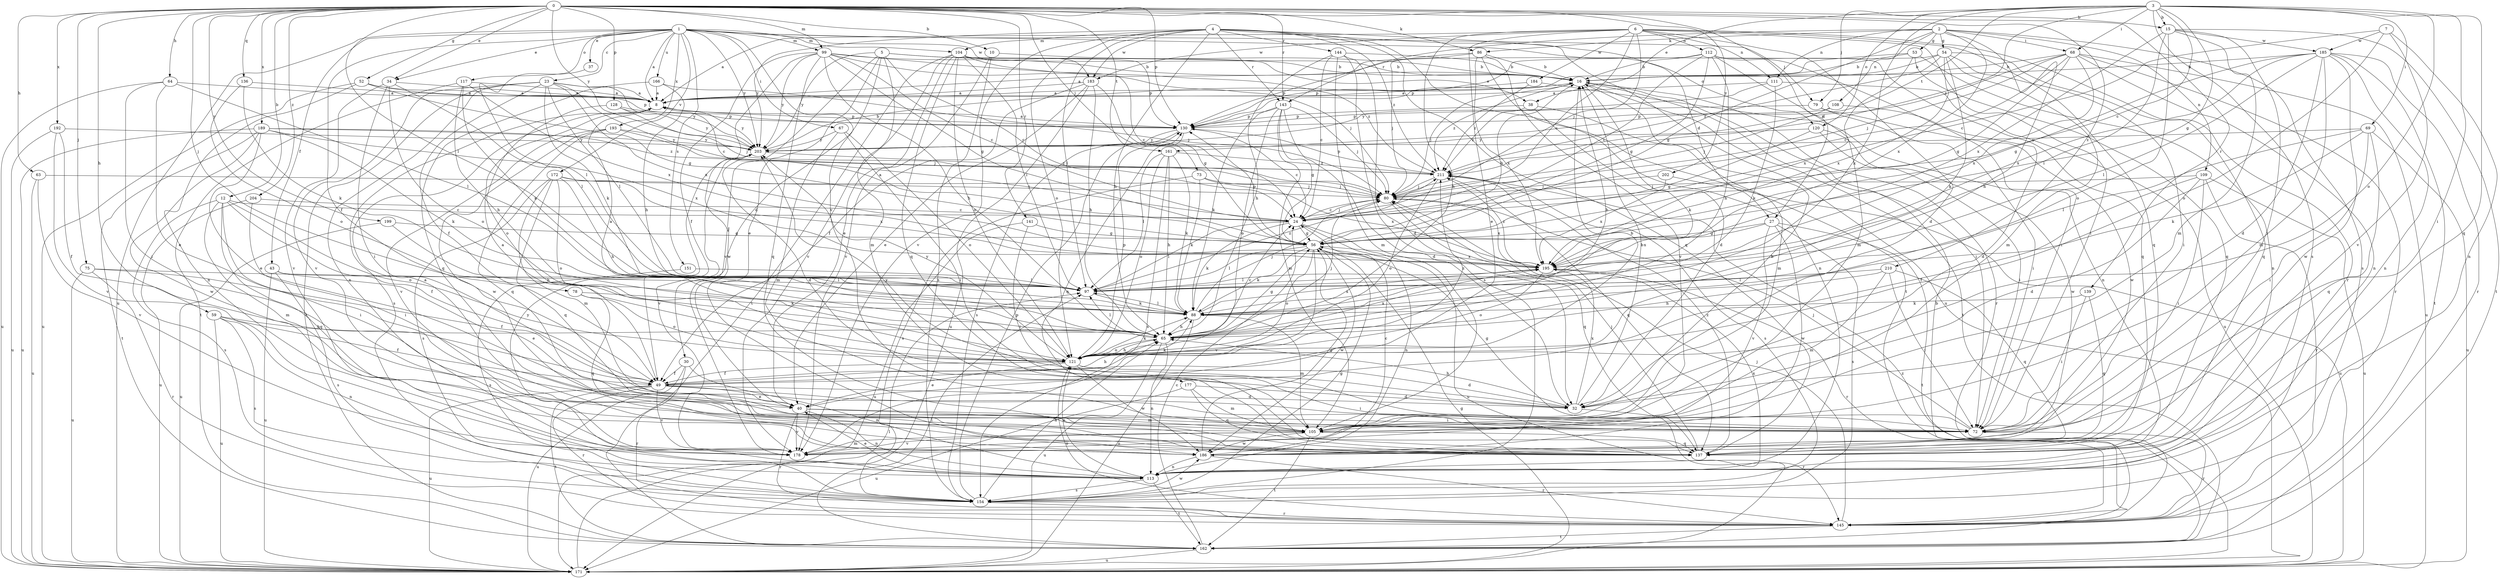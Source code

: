 strict digraph  {
0;
1;
2;
3;
4;
5;
6;
7;
8;
10;
12;
15;
16;
23;
24;
27;
30;
32;
34;
37;
38;
40;
43;
49;
52;
53;
54;
56;
59;
63;
64;
65;
67;
68;
69;
72;
73;
75;
78;
79;
80;
86;
88;
97;
99;
104;
105;
108;
109;
111;
112;
113;
117;
120;
121;
128;
130;
136;
137;
139;
141;
143;
144;
145;
151;
154;
161;
162;
166;
171;
172;
177;
178;
183;
184;
185;
186;
189;
192;
193;
195;
199;
202;
203;
204;
210;
211;
0 -> 10  [label=b];
0 -> 12  [label=b];
0 -> 15  [label=b];
0 -> 27  [label=d];
0 -> 34  [label=e];
0 -> 52  [label=g];
0 -> 59  [label=h];
0 -> 63  [label=h];
0 -> 64  [label=h];
0 -> 73  [label=j];
0 -> 75  [label=j];
0 -> 78  [label=j];
0 -> 86  [label=k];
0 -> 97  [label=l];
0 -> 99  [label=m];
0 -> 128  [label=p];
0 -> 130  [label=p];
0 -> 136  [label=q];
0 -> 139  [label=r];
0 -> 141  [label=r];
0 -> 143  [label=r];
0 -> 161  [label=t];
0 -> 189  [label=x];
0 -> 192  [label=x];
0 -> 199  [label=y];
0 -> 202  [label=y];
0 -> 203  [label=y];
0 -> 204  [label=z];
0 -> 210  [label=z];
1 -> 8  [label=a];
1 -> 23  [label=c];
1 -> 34  [label=e];
1 -> 37  [label=e];
1 -> 43  [label=f];
1 -> 49  [label=f];
1 -> 67  [label=i];
1 -> 79  [label=j];
1 -> 99  [label=m];
1 -> 104  [label=m];
1 -> 117  [label=o];
1 -> 120  [label=o];
1 -> 151  [label=s];
1 -> 166  [label=u];
1 -> 171  [label=u];
1 -> 172  [label=v];
1 -> 177  [label=v];
1 -> 183  [label=w];
1 -> 193  [label=x];
1 -> 203  [label=y];
2 -> 53  [label=g];
2 -> 54  [label=g];
2 -> 56  [label=g];
2 -> 65  [label=h];
2 -> 68  [label=i];
2 -> 86  [label=k];
2 -> 108  [label=n];
2 -> 109  [label=n];
2 -> 111  [label=n];
2 -> 143  [label=r];
2 -> 154  [label=s];
2 -> 195  [label=x];
3 -> 15  [label=b];
3 -> 24  [label=c];
3 -> 38  [label=e];
3 -> 56  [label=g];
3 -> 68  [label=i];
3 -> 69  [label=i];
3 -> 72  [label=i];
3 -> 79  [label=j];
3 -> 88  [label=k];
3 -> 120  [label=o];
3 -> 121  [label=o];
3 -> 137  [label=q];
3 -> 154  [label=s];
3 -> 161  [label=t];
3 -> 211  [label=z];
4 -> 27  [label=d];
4 -> 65  [label=h];
4 -> 97  [label=l];
4 -> 104  [label=m];
4 -> 121  [label=o];
4 -> 137  [label=q];
4 -> 143  [label=r];
4 -> 144  [label=r];
4 -> 162  [label=t];
4 -> 171  [label=u];
4 -> 178  [label=v];
4 -> 183  [label=w];
4 -> 203  [label=y];
4 -> 211  [label=z];
5 -> 16  [label=b];
5 -> 24  [label=c];
5 -> 30  [label=d];
5 -> 38  [label=e];
5 -> 40  [label=e];
5 -> 105  [label=m];
5 -> 178  [label=v];
5 -> 203  [label=y];
6 -> 8  [label=a];
6 -> 24  [label=c];
6 -> 32  [label=d];
6 -> 40  [label=e];
6 -> 65  [label=h];
6 -> 72  [label=i];
6 -> 80  [label=j];
6 -> 111  [label=n];
6 -> 112  [label=n];
6 -> 137  [label=q];
6 -> 145  [label=r];
6 -> 183  [label=w];
6 -> 184  [label=w];
7 -> 24  [label=c];
7 -> 113  [label=n];
7 -> 121  [label=o];
7 -> 178  [label=v];
7 -> 185  [label=w];
8 -> 130  [label=p];
8 -> 154  [label=s];
8 -> 203  [label=y];
10 -> 16  [label=b];
10 -> 154  [label=s];
10 -> 178  [label=v];
12 -> 24  [label=c];
12 -> 49  [label=f];
12 -> 72  [label=i];
12 -> 105  [label=m];
12 -> 121  [label=o];
12 -> 137  [label=q];
12 -> 154  [label=s];
15 -> 72  [label=i];
15 -> 97  [label=l];
15 -> 105  [label=m];
15 -> 121  [label=o];
15 -> 162  [label=t];
15 -> 185  [label=w];
15 -> 195  [label=x];
16 -> 8  [label=a];
16 -> 32  [label=d];
16 -> 72  [label=i];
16 -> 80  [label=j];
16 -> 145  [label=r];
16 -> 162  [label=t];
16 -> 211  [label=z];
23 -> 8  [label=a];
23 -> 24  [label=c];
23 -> 49  [label=f];
23 -> 88  [label=k];
23 -> 97  [label=l];
23 -> 113  [label=n];
23 -> 162  [label=t];
23 -> 178  [label=v];
23 -> 195  [label=x];
23 -> 203  [label=y];
24 -> 56  [label=g];
24 -> 80  [label=j];
24 -> 88  [label=k];
24 -> 97  [label=l];
24 -> 113  [label=n];
24 -> 171  [label=u];
27 -> 56  [label=g];
27 -> 154  [label=s];
27 -> 162  [label=t];
27 -> 178  [label=v];
27 -> 186  [label=w];
27 -> 195  [label=x];
30 -> 49  [label=f];
30 -> 113  [label=n];
30 -> 145  [label=r];
30 -> 171  [label=u];
32 -> 16  [label=b];
32 -> 65  [label=h];
32 -> 145  [label=r];
32 -> 195  [label=x];
32 -> 203  [label=y];
34 -> 8  [label=a];
34 -> 72  [label=i];
34 -> 97  [label=l];
34 -> 121  [label=o];
34 -> 178  [label=v];
37 -> 97  [label=l];
38 -> 88  [label=k];
38 -> 105  [label=m];
38 -> 130  [label=p];
38 -> 211  [label=z];
40 -> 72  [label=i];
40 -> 105  [label=m];
40 -> 113  [label=n];
40 -> 145  [label=r];
40 -> 178  [label=v];
43 -> 40  [label=e];
43 -> 97  [label=l];
43 -> 154  [label=s];
43 -> 171  [label=u];
49 -> 8  [label=a];
49 -> 16  [label=b];
49 -> 32  [label=d];
49 -> 40  [label=e];
49 -> 65  [label=h];
49 -> 72  [label=i];
49 -> 88  [label=k];
49 -> 145  [label=r];
49 -> 162  [label=t];
49 -> 171  [label=u];
49 -> 178  [label=v];
52 -> 8  [label=a];
52 -> 56  [label=g];
52 -> 113  [label=n];
52 -> 130  [label=p];
52 -> 171  [label=u];
53 -> 16  [label=b];
53 -> 113  [label=n];
53 -> 130  [label=p];
53 -> 137  [label=q];
53 -> 195  [label=x];
54 -> 8  [label=a];
54 -> 16  [label=b];
54 -> 72  [label=i];
54 -> 88  [label=k];
54 -> 105  [label=m];
54 -> 137  [label=q];
54 -> 195  [label=x];
54 -> 211  [label=z];
56 -> 8  [label=a];
56 -> 16  [label=b];
56 -> 88  [label=k];
56 -> 97  [label=l];
56 -> 121  [label=o];
56 -> 130  [label=p];
56 -> 178  [label=v];
56 -> 186  [label=w];
56 -> 195  [label=x];
59 -> 49  [label=f];
59 -> 65  [label=h];
59 -> 113  [label=n];
59 -> 154  [label=s];
59 -> 171  [label=u];
63 -> 80  [label=j];
63 -> 171  [label=u];
63 -> 178  [label=v];
64 -> 8  [label=a];
64 -> 40  [label=e];
64 -> 72  [label=i];
64 -> 97  [label=l];
64 -> 171  [label=u];
65 -> 8  [label=a];
65 -> 16  [label=b];
65 -> 24  [label=c];
65 -> 56  [label=g];
65 -> 80  [label=j];
65 -> 97  [label=l];
65 -> 113  [label=n];
65 -> 121  [label=o];
65 -> 171  [label=u];
65 -> 195  [label=x];
67 -> 72  [label=i];
67 -> 105  [label=m];
67 -> 121  [label=o];
67 -> 203  [label=y];
68 -> 16  [label=b];
68 -> 24  [label=c];
68 -> 56  [label=g];
68 -> 80  [label=j];
68 -> 113  [label=n];
68 -> 145  [label=r];
68 -> 171  [label=u];
68 -> 195  [label=x];
68 -> 211  [label=z];
69 -> 72  [label=i];
69 -> 88  [label=k];
69 -> 97  [label=l];
69 -> 137  [label=q];
69 -> 171  [label=u];
69 -> 203  [label=y];
72 -> 56  [label=g];
72 -> 80  [label=j];
72 -> 145  [label=r];
73 -> 80  [label=j];
73 -> 88  [label=k];
73 -> 154  [label=s];
73 -> 195  [label=x];
75 -> 49  [label=f];
75 -> 97  [label=l];
75 -> 145  [label=r];
75 -> 171  [label=u];
78 -> 88  [label=k];
78 -> 121  [label=o];
78 -> 137  [label=q];
79 -> 72  [label=i];
79 -> 130  [label=p];
79 -> 186  [label=w];
80 -> 24  [label=c];
80 -> 137  [label=q];
80 -> 195  [label=x];
86 -> 16  [label=b];
86 -> 80  [label=j];
86 -> 113  [label=n];
86 -> 130  [label=p];
86 -> 178  [label=v];
86 -> 195  [label=x];
88 -> 65  [label=h];
88 -> 80  [label=j];
88 -> 97  [label=l];
88 -> 105  [label=m];
88 -> 171  [label=u];
88 -> 195  [label=x];
97 -> 88  [label=k];
97 -> 211  [label=z];
99 -> 16  [label=b];
99 -> 24  [label=c];
99 -> 49  [label=f];
99 -> 56  [label=g];
99 -> 65  [label=h];
99 -> 80  [label=j];
99 -> 137  [label=q];
99 -> 186  [label=w];
99 -> 203  [label=y];
99 -> 211  [label=z];
104 -> 16  [label=b];
104 -> 24  [label=c];
104 -> 40  [label=e];
104 -> 97  [label=l];
104 -> 121  [label=o];
104 -> 130  [label=p];
104 -> 137  [label=q];
104 -> 162  [label=t];
104 -> 178  [label=v];
105 -> 16  [label=b];
105 -> 137  [label=q];
105 -> 162  [label=t];
105 -> 178  [label=v];
105 -> 186  [label=w];
108 -> 32  [label=d];
108 -> 80  [label=j];
108 -> 130  [label=p];
109 -> 32  [label=d];
109 -> 49  [label=f];
109 -> 72  [label=i];
109 -> 80  [label=j];
109 -> 145  [label=r];
109 -> 171  [label=u];
111 -> 8  [label=a];
111 -> 88  [label=k];
111 -> 171  [label=u];
111 -> 203  [label=y];
112 -> 16  [label=b];
112 -> 24  [label=c];
112 -> 56  [label=g];
112 -> 65  [label=h];
112 -> 72  [label=i];
112 -> 105  [label=m];
112 -> 130  [label=p];
112 -> 137  [label=q];
113 -> 40  [label=e];
113 -> 121  [label=o];
113 -> 154  [label=s];
113 -> 162  [label=t];
113 -> 195  [label=x];
113 -> 203  [label=y];
117 -> 8  [label=a];
117 -> 65  [label=h];
117 -> 88  [label=k];
117 -> 162  [label=t];
117 -> 195  [label=x];
120 -> 56  [label=g];
120 -> 72  [label=i];
120 -> 186  [label=w];
120 -> 203  [label=y];
121 -> 32  [label=d];
121 -> 40  [label=e];
121 -> 49  [label=f];
121 -> 65  [label=h];
121 -> 88  [label=k];
121 -> 130  [label=p];
121 -> 186  [label=w];
121 -> 203  [label=y];
121 -> 211  [label=z];
128 -> 80  [label=j];
128 -> 121  [label=o];
128 -> 130  [label=p];
128 -> 203  [label=y];
130 -> 8  [label=a];
130 -> 24  [label=c];
130 -> 137  [label=q];
130 -> 154  [label=s];
130 -> 203  [label=y];
136 -> 8  [label=a];
136 -> 88  [label=k];
136 -> 121  [label=o];
137 -> 80  [label=j];
137 -> 211  [label=z];
139 -> 72  [label=i];
139 -> 88  [label=k];
139 -> 137  [label=q];
141 -> 56  [label=g];
141 -> 72  [label=i];
141 -> 171  [label=u];
143 -> 32  [label=d];
143 -> 56  [label=g];
143 -> 80  [label=j];
143 -> 88  [label=k];
143 -> 105  [label=m];
143 -> 121  [label=o];
143 -> 130  [label=p];
144 -> 16  [label=b];
144 -> 24  [label=c];
144 -> 32  [label=d];
144 -> 65  [label=h];
144 -> 105  [label=m];
144 -> 154  [label=s];
145 -> 16  [label=b];
145 -> 80  [label=j];
145 -> 121  [label=o];
145 -> 162  [label=t];
151 -> 97  [label=l];
151 -> 154  [label=s];
154 -> 56  [label=g];
154 -> 65  [label=h];
154 -> 130  [label=p];
154 -> 145  [label=r];
154 -> 186  [label=w];
161 -> 65  [label=h];
161 -> 88  [label=k];
161 -> 97  [label=l];
161 -> 121  [label=o];
161 -> 154  [label=s];
161 -> 211  [label=z];
162 -> 24  [label=c];
162 -> 97  [label=l];
162 -> 171  [label=u];
166 -> 8  [label=a];
166 -> 65  [label=h];
166 -> 80  [label=j];
166 -> 137  [label=q];
171 -> 56  [label=g];
171 -> 97  [label=l];
171 -> 211  [label=z];
172 -> 65  [label=h];
172 -> 80  [label=j];
172 -> 105  [label=m];
172 -> 121  [label=o];
172 -> 137  [label=q];
172 -> 154  [label=s];
172 -> 195  [label=x];
177 -> 32  [label=d];
177 -> 105  [label=m];
177 -> 137  [label=q];
177 -> 171  [label=u];
178 -> 105  [label=m];
183 -> 8  [label=a];
183 -> 40  [label=e];
183 -> 49  [label=f];
183 -> 56  [label=g];
183 -> 65  [label=h];
183 -> 171  [label=u];
184 -> 8  [label=a];
184 -> 113  [label=n];
184 -> 211  [label=z];
185 -> 16  [label=b];
185 -> 32  [label=d];
185 -> 56  [label=g];
185 -> 97  [label=l];
185 -> 105  [label=m];
185 -> 113  [label=n];
185 -> 145  [label=r];
185 -> 162  [label=t];
185 -> 186  [label=w];
185 -> 195  [label=x];
186 -> 8  [label=a];
186 -> 24  [label=c];
186 -> 56  [label=g];
186 -> 113  [label=n];
186 -> 145  [label=r];
189 -> 40  [label=e];
189 -> 88  [label=k];
189 -> 162  [label=t];
189 -> 171  [label=u];
189 -> 186  [label=w];
189 -> 195  [label=x];
189 -> 203  [label=y];
189 -> 211  [label=z];
192 -> 49  [label=f];
192 -> 171  [label=u];
192 -> 178  [label=v];
192 -> 203  [label=y];
193 -> 80  [label=j];
193 -> 137  [label=q];
193 -> 178  [label=v];
193 -> 186  [label=w];
193 -> 203  [label=y];
195 -> 97  [label=l];
195 -> 121  [label=o];
195 -> 145  [label=r];
195 -> 211  [label=z];
199 -> 56  [label=g];
199 -> 65  [label=h];
199 -> 171  [label=u];
202 -> 80  [label=j];
202 -> 171  [label=u];
202 -> 195  [label=x];
203 -> 16  [label=b];
203 -> 32  [label=d];
203 -> 178  [label=v];
203 -> 211  [label=z];
204 -> 24  [label=c];
204 -> 72  [label=i];
204 -> 171  [label=u];
210 -> 65  [label=h];
210 -> 72  [label=i];
210 -> 97  [label=l];
210 -> 105  [label=m];
210 -> 137  [label=q];
211 -> 80  [label=j];
211 -> 121  [label=o];
211 -> 130  [label=p];
211 -> 137  [label=q];
211 -> 154  [label=s];
}
